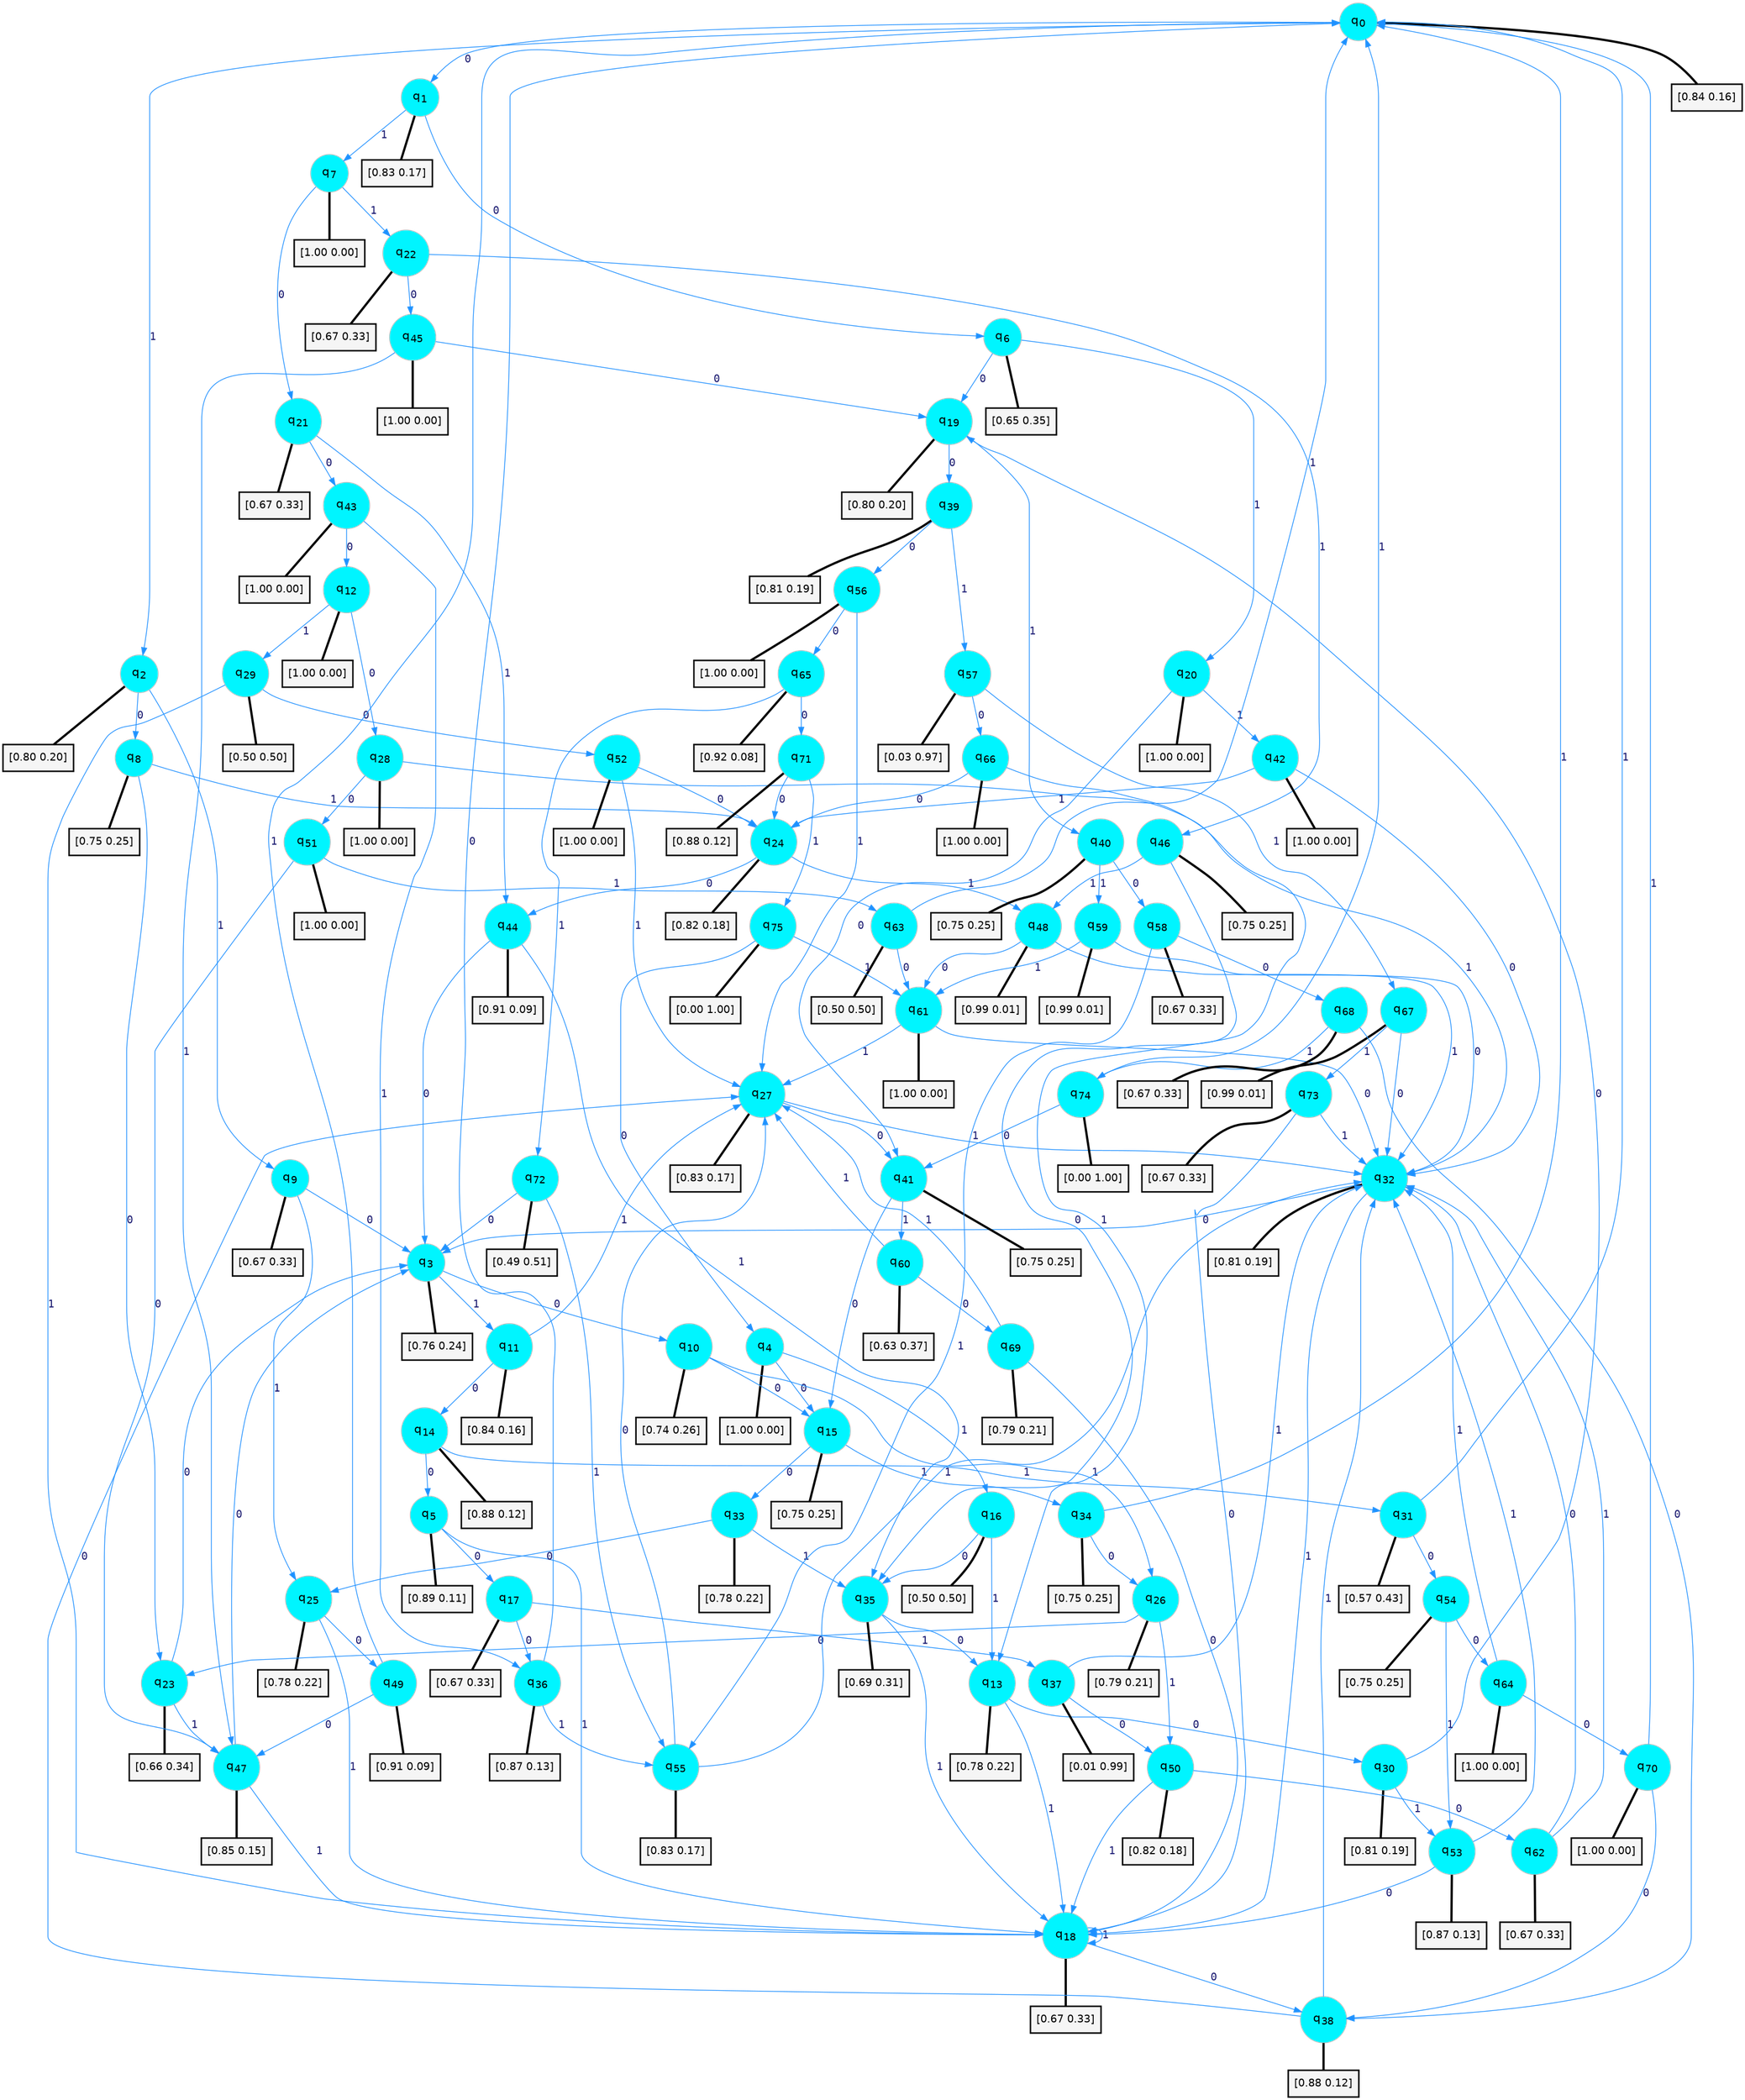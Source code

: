 digraph G {
graph [
bgcolor=transparent, dpi=300, rankdir=TD, size="40,25"];
node [
color=gray, fillcolor=turquoise1, fontcolor=black, fontname=Helvetica, fontsize=16, fontweight=bold, shape=circle, style=filled];
edge [
arrowsize=1, color=dodgerblue1, fontcolor=midnightblue, fontname=courier, fontweight=bold, penwidth=1, style=solid, weight=20];
0[label=<q<SUB>0</SUB>>];
1[label=<q<SUB>1</SUB>>];
2[label=<q<SUB>2</SUB>>];
3[label=<q<SUB>3</SUB>>];
4[label=<q<SUB>4</SUB>>];
5[label=<q<SUB>5</SUB>>];
6[label=<q<SUB>6</SUB>>];
7[label=<q<SUB>7</SUB>>];
8[label=<q<SUB>8</SUB>>];
9[label=<q<SUB>9</SUB>>];
10[label=<q<SUB>10</SUB>>];
11[label=<q<SUB>11</SUB>>];
12[label=<q<SUB>12</SUB>>];
13[label=<q<SUB>13</SUB>>];
14[label=<q<SUB>14</SUB>>];
15[label=<q<SUB>15</SUB>>];
16[label=<q<SUB>16</SUB>>];
17[label=<q<SUB>17</SUB>>];
18[label=<q<SUB>18</SUB>>];
19[label=<q<SUB>19</SUB>>];
20[label=<q<SUB>20</SUB>>];
21[label=<q<SUB>21</SUB>>];
22[label=<q<SUB>22</SUB>>];
23[label=<q<SUB>23</SUB>>];
24[label=<q<SUB>24</SUB>>];
25[label=<q<SUB>25</SUB>>];
26[label=<q<SUB>26</SUB>>];
27[label=<q<SUB>27</SUB>>];
28[label=<q<SUB>28</SUB>>];
29[label=<q<SUB>29</SUB>>];
30[label=<q<SUB>30</SUB>>];
31[label=<q<SUB>31</SUB>>];
32[label=<q<SUB>32</SUB>>];
33[label=<q<SUB>33</SUB>>];
34[label=<q<SUB>34</SUB>>];
35[label=<q<SUB>35</SUB>>];
36[label=<q<SUB>36</SUB>>];
37[label=<q<SUB>37</SUB>>];
38[label=<q<SUB>38</SUB>>];
39[label=<q<SUB>39</SUB>>];
40[label=<q<SUB>40</SUB>>];
41[label=<q<SUB>41</SUB>>];
42[label=<q<SUB>42</SUB>>];
43[label=<q<SUB>43</SUB>>];
44[label=<q<SUB>44</SUB>>];
45[label=<q<SUB>45</SUB>>];
46[label=<q<SUB>46</SUB>>];
47[label=<q<SUB>47</SUB>>];
48[label=<q<SUB>48</SUB>>];
49[label=<q<SUB>49</SUB>>];
50[label=<q<SUB>50</SUB>>];
51[label=<q<SUB>51</SUB>>];
52[label=<q<SUB>52</SUB>>];
53[label=<q<SUB>53</SUB>>];
54[label=<q<SUB>54</SUB>>];
55[label=<q<SUB>55</SUB>>];
56[label=<q<SUB>56</SUB>>];
57[label=<q<SUB>57</SUB>>];
58[label=<q<SUB>58</SUB>>];
59[label=<q<SUB>59</SUB>>];
60[label=<q<SUB>60</SUB>>];
61[label=<q<SUB>61</SUB>>];
62[label=<q<SUB>62</SUB>>];
63[label=<q<SUB>63</SUB>>];
64[label=<q<SUB>64</SUB>>];
65[label=<q<SUB>65</SUB>>];
66[label=<q<SUB>66</SUB>>];
67[label=<q<SUB>67</SUB>>];
68[label=<q<SUB>68</SUB>>];
69[label=<q<SUB>69</SUB>>];
70[label=<q<SUB>70</SUB>>];
71[label=<q<SUB>71</SUB>>];
72[label=<q<SUB>72</SUB>>];
73[label=<q<SUB>73</SUB>>];
74[label=<q<SUB>74</SUB>>];
75[label=<q<SUB>75</SUB>>];
76[label="[0.84 0.16]", shape=box,fontcolor=black, fontname=Helvetica, fontsize=14, penwidth=2, fillcolor=whitesmoke,color=black];
77[label="[0.83 0.17]", shape=box,fontcolor=black, fontname=Helvetica, fontsize=14, penwidth=2, fillcolor=whitesmoke,color=black];
78[label="[0.80 0.20]", shape=box,fontcolor=black, fontname=Helvetica, fontsize=14, penwidth=2, fillcolor=whitesmoke,color=black];
79[label="[0.76 0.24]", shape=box,fontcolor=black, fontname=Helvetica, fontsize=14, penwidth=2, fillcolor=whitesmoke,color=black];
80[label="[1.00 0.00]", shape=box,fontcolor=black, fontname=Helvetica, fontsize=14, penwidth=2, fillcolor=whitesmoke,color=black];
81[label="[0.89 0.11]", shape=box,fontcolor=black, fontname=Helvetica, fontsize=14, penwidth=2, fillcolor=whitesmoke,color=black];
82[label="[0.65 0.35]", shape=box,fontcolor=black, fontname=Helvetica, fontsize=14, penwidth=2, fillcolor=whitesmoke,color=black];
83[label="[1.00 0.00]", shape=box,fontcolor=black, fontname=Helvetica, fontsize=14, penwidth=2, fillcolor=whitesmoke,color=black];
84[label="[0.75 0.25]", shape=box,fontcolor=black, fontname=Helvetica, fontsize=14, penwidth=2, fillcolor=whitesmoke,color=black];
85[label="[0.67 0.33]", shape=box,fontcolor=black, fontname=Helvetica, fontsize=14, penwidth=2, fillcolor=whitesmoke,color=black];
86[label="[0.74 0.26]", shape=box,fontcolor=black, fontname=Helvetica, fontsize=14, penwidth=2, fillcolor=whitesmoke,color=black];
87[label="[0.84 0.16]", shape=box,fontcolor=black, fontname=Helvetica, fontsize=14, penwidth=2, fillcolor=whitesmoke,color=black];
88[label="[1.00 0.00]", shape=box,fontcolor=black, fontname=Helvetica, fontsize=14, penwidth=2, fillcolor=whitesmoke,color=black];
89[label="[0.78 0.22]", shape=box,fontcolor=black, fontname=Helvetica, fontsize=14, penwidth=2, fillcolor=whitesmoke,color=black];
90[label="[0.88 0.12]", shape=box,fontcolor=black, fontname=Helvetica, fontsize=14, penwidth=2, fillcolor=whitesmoke,color=black];
91[label="[0.75 0.25]", shape=box,fontcolor=black, fontname=Helvetica, fontsize=14, penwidth=2, fillcolor=whitesmoke,color=black];
92[label="[0.50 0.50]", shape=box,fontcolor=black, fontname=Helvetica, fontsize=14, penwidth=2, fillcolor=whitesmoke,color=black];
93[label="[0.67 0.33]", shape=box,fontcolor=black, fontname=Helvetica, fontsize=14, penwidth=2, fillcolor=whitesmoke,color=black];
94[label="[0.67 0.33]", shape=box,fontcolor=black, fontname=Helvetica, fontsize=14, penwidth=2, fillcolor=whitesmoke,color=black];
95[label="[0.80 0.20]", shape=box,fontcolor=black, fontname=Helvetica, fontsize=14, penwidth=2, fillcolor=whitesmoke,color=black];
96[label="[1.00 0.00]", shape=box,fontcolor=black, fontname=Helvetica, fontsize=14, penwidth=2, fillcolor=whitesmoke,color=black];
97[label="[0.67 0.33]", shape=box,fontcolor=black, fontname=Helvetica, fontsize=14, penwidth=2, fillcolor=whitesmoke,color=black];
98[label="[0.67 0.33]", shape=box,fontcolor=black, fontname=Helvetica, fontsize=14, penwidth=2, fillcolor=whitesmoke,color=black];
99[label="[0.66 0.34]", shape=box,fontcolor=black, fontname=Helvetica, fontsize=14, penwidth=2, fillcolor=whitesmoke,color=black];
100[label="[0.82 0.18]", shape=box,fontcolor=black, fontname=Helvetica, fontsize=14, penwidth=2, fillcolor=whitesmoke,color=black];
101[label="[0.78 0.22]", shape=box,fontcolor=black, fontname=Helvetica, fontsize=14, penwidth=2, fillcolor=whitesmoke,color=black];
102[label="[0.79 0.21]", shape=box,fontcolor=black, fontname=Helvetica, fontsize=14, penwidth=2, fillcolor=whitesmoke,color=black];
103[label="[0.83 0.17]", shape=box,fontcolor=black, fontname=Helvetica, fontsize=14, penwidth=2, fillcolor=whitesmoke,color=black];
104[label="[1.00 0.00]", shape=box,fontcolor=black, fontname=Helvetica, fontsize=14, penwidth=2, fillcolor=whitesmoke,color=black];
105[label="[0.50 0.50]", shape=box,fontcolor=black, fontname=Helvetica, fontsize=14, penwidth=2, fillcolor=whitesmoke,color=black];
106[label="[0.81 0.19]", shape=box,fontcolor=black, fontname=Helvetica, fontsize=14, penwidth=2, fillcolor=whitesmoke,color=black];
107[label="[0.57 0.43]", shape=box,fontcolor=black, fontname=Helvetica, fontsize=14, penwidth=2, fillcolor=whitesmoke,color=black];
108[label="[0.81 0.19]", shape=box,fontcolor=black, fontname=Helvetica, fontsize=14, penwidth=2, fillcolor=whitesmoke,color=black];
109[label="[0.78 0.22]", shape=box,fontcolor=black, fontname=Helvetica, fontsize=14, penwidth=2, fillcolor=whitesmoke,color=black];
110[label="[0.75 0.25]", shape=box,fontcolor=black, fontname=Helvetica, fontsize=14, penwidth=2, fillcolor=whitesmoke,color=black];
111[label="[0.69 0.31]", shape=box,fontcolor=black, fontname=Helvetica, fontsize=14, penwidth=2, fillcolor=whitesmoke,color=black];
112[label="[0.87 0.13]", shape=box,fontcolor=black, fontname=Helvetica, fontsize=14, penwidth=2, fillcolor=whitesmoke,color=black];
113[label="[0.01 0.99]", shape=box,fontcolor=black, fontname=Helvetica, fontsize=14, penwidth=2, fillcolor=whitesmoke,color=black];
114[label="[0.88 0.12]", shape=box,fontcolor=black, fontname=Helvetica, fontsize=14, penwidth=2, fillcolor=whitesmoke,color=black];
115[label="[0.81 0.19]", shape=box,fontcolor=black, fontname=Helvetica, fontsize=14, penwidth=2, fillcolor=whitesmoke,color=black];
116[label="[0.75 0.25]", shape=box,fontcolor=black, fontname=Helvetica, fontsize=14, penwidth=2, fillcolor=whitesmoke,color=black];
117[label="[0.75 0.25]", shape=box,fontcolor=black, fontname=Helvetica, fontsize=14, penwidth=2, fillcolor=whitesmoke,color=black];
118[label="[1.00 0.00]", shape=box,fontcolor=black, fontname=Helvetica, fontsize=14, penwidth=2, fillcolor=whitesmoke,color=black];
119[label="[1.00 0.00]", shape=box,fontcolor=black, fontname=Helvetica, fontsize=14, penwidth=2, fillcolor=whitesmoke,color=black];
120[label="[0.91 0.09]", shape=box,fontcolor=black, fontname=Helvetica, fontsize=14, penwidth=2, fillcolor=whitesmoke,color=black];
121[label="[1.00 0.00]", shape=box,fontcolor=black, fontname=Helvetica, fontsize=14, penwidth=2, fillcolor=whitesmoke,color=black];
122[label="[0.75 0.25]", shape=box,fontcolor=black, fontname=Helvetica, fontsize=14, penwidth=2, fillcolor=whitesmoke,color=black];
123[label="[0.85 0.15]", shape=box,fontcolor=black, fontname=Helvetica, fontsize=14, penwidth=2, fillcolor=whitesmoke,color=black];
124[label="[0.99 0.01]", shape=box,fontcolor=black, fontname=Helvetica, fontsize=14, penwidth=2, fillcolor=whitesmoke,color=black];
125[label="[0.91 0.09]", shape=box,fontcolor=black, fontname=Helvetica, fontsize=14, penwidth=2, fillcolor=whitesmoke,color=black];
126[label="[0.82 0.18]", shape=box,fontcolor=black, fontname=Helvetica, fontsize=14, penwidth=2, fillcolor=whitesmoke,color=black];
127[label="[1.00 0.00]", shape=box,fontcolor=black, fontname=Helvetica, fontsize=14, penwidth=2, fillcolor=whitesmoke,color=black];
128[label="[1.00 0.00]", shape=box,fontcolor=black, fontname=Helvetica, fontsize=14, penwidth=2, fillcolor=whitesmoke,color=black];
129[label="[0.87 0.13]", shape=box,fontcolor=black, fontname=Helvetica, fontsize=14, penwidth=2, fillcolor=whitesmoke,color=black];
130[label="[0.75 0.25]", shape=box,fontcolor=black, fontname=Helvetica, fontsize=14, penwidth=2, fillcolor=whitesmoke,color=black];
131[label="[0.83 0.17]", shape=box,fontcolor=black, fontname=Helvetica, fontsize=14, penwidth=2, fillcolor=whitesmoke,color=black];
132[label="[1.00 0.00]", shape=box,fontcolor=black, fontname=Helvetica, fontsize=14, penwidth=2, fillcolor=whitesmoke,color=black];
133[label="[0.03 0.97]", shape=box,fontcolor=black, fontname=Helvetica, fontsize=14, penwidth=2, fillcolor=whitesmoke,color=black];
134[label="[0.67 0.33]", shape=box,fontcolor=black, fontname=Helvetica, fontsize=14, penwidth=2, fillcolor=whitesmoke,color=black];
135[label="[0.99 0.01]", shape=box,fontcolor=black, fontname=Helvetica, fontsize=14, penwidth=2, fillcolor=whitesmoke,color=black];
136[label="[0.63 0.37]", shape=box,fontcolor=black, fontname=Helvetica, fontsize=14, penwidth=2, fillcolor=whitesmoke,color=black];
137[label="[1.00 0.00]", shape=box,fontcolor=black, fontname=Helvetica, fontsize=14, penwidth=2, fillcolor=whitesmoke,color=black];
138[label="[0.67 0.33]", shape=box,fontcolor=black, fontname=Helvetica, fontsize=14, penwidth=2, fillcolor=whitesmoke,color=black];
139[label="[0.50 0.50]", shape=box,fontcolor=black, fontname=Helvetica, fontsize=14, penwidth=2, fillcolor=whitesmoke,color=black];
140[label="[1.00 0.00]", shape=box,fontcolor=black, fontname=Helvetica, fontsize=14, penwidth=2, fillcolor=whitesmoke,color=black];
141[label="[0.92 0.08]", shape=box,fontcolor=black, fontname=Helvetica, fontsize=14, penwidth=2, fillcolor=whitesmoke,color=black];
142[label="[1.00 0.00]", shape=box,fontcolor=black, fontname=Helvetica, fontsize=14, penwidth=2, fillcolor=whitesmoke,color=black];
143[label="[0.99 0.01]", shape=box,fontcolor=black, fontname=Helvetica, fontsize=14, penwidth=2, fillcolor=whitesmoke,color=black];
144[label="[0.67 0.33]", shape=box,fontcolor=black, fontname=Helvetica, fontsize=14, penwidth=2, fillcolor=whitesmoke,color=black];
145[label="[0.79 0.21]", shape=box,fontcolor=black, fontname=Helvetica, fontsize=14, penwidth=2, fillcolor=whitesmoke,color=black];
146[label="[1.00 0.00]", shape=box,fontcolor=black, fontname=Helvetica, fontsize=14, penwidth=2, fillcolor=whitesmoke,color=black];
147[label="[0.88 0.12]", shape=box,fontcolor=black, fontname=Helvetica, fontsize=14, penwidth=2, fillcolor=whitesmoke,color=black];
148[label="[0.49 0.51]", shape=box,fontcolor=black, fontname=Helvetica, fontsize=14, penwidth=2, fillcolor=whitesmoke,color=black];
149[label="[0.67 0.33]", shape=box,fontcolor=black, fontname=Helvetica, fontsize=14, penwidth=2, fillcolor=whitesmoke,color=black];
150[label="[0.00 1.00]", shape=box,fontcolor=black, fontname=Helvetica, fontsize=14, penwidth=2, fillcolor=whitesmoke,color=black];
151[label="[0.00 1.00]", shape=box,fontcolor=black, fontname=Helvetica, fontsize=14, penwidth=2, fillcolor=whitesmoke,color=black];
0->1 [label=0];
0->2 [label=1];
0->76 [arrowhead=none, penwidth=3,color=black];
1->6 [label=0];
1->7 [label=1];
1->77 [arrowhead=none, penwidth=3,color=black];
2->8 [label=0];
2->9 [label=1];
2->78 [arrowhead=none, penwidth=3,color=black];
3->10 [label=0];
3->11 [label=1];
3->79 [arrowhead=none, penwidth=3,color=black];
4->15 [label=0];
4->16 [label=1];
4->80 [arrowhead=none, penwidth=3,color=black];
5->17 [label=0];
5->18 [label=1];
5->81 [arrowhead=none, penwidth=3,color=black];
6->19 [label=0];
6->20 [label=1];
6->82 [arrowhead=none, penwidth=3,color=black];
7->21 [label=0];
7->22 [label=1];
7->83 [arrowhead=none, penwidth=3,color=black];
8->23 [label=0];
8->24 [label=1];
8->84 [arrowhead=none, penwidth=3,color=black];
9->3 [label=0];
9->25 [label=1];
9->85 [arrowhead=none, penwidth=3,color=black];
10->15 [label=0];
10->26 [label=1];
10->86 [arrowhead=none, penwidth=3,color=black];
11->14 [label=0];
11->27 [label=1];
11->87 [arrowhead=none, penwidth=3,color=black];
12->28 [label=0];
12->29 [label=1];
12->88 [arrowhead=none, penwidth=3,color=black];
13->30 [label=0];
13->18 [label=1];
13->89 [arrowhead=none, penwidth=3,color=black];
14->5 [label=0];
14->31 [label=1];
14->90 [arrowhead=none, penwidth=3,color=black];
15->33 [label=0];
15->34 [label=1];
15->91 [arrowhead=none, penwidth=3,color=black];
16->35 [label=0];
16->13 [label=1];
16->92 [arrowhead=none, penwidth=3,color=black];
17->36 [label=0];
17->37 [label=1];
17->93 [arrowhead=none, penwidth=3,color=black];
18->38 [label=0];
18->18 [label=1];
18->94 [arrowhead=none, penwidth=3,color=black];
19->39 [label=0];
19->40 [label=1];
19->95 [arrowhead=none, penwidth=3,color=black];
20->41 [label=0];
20->42 [label=1];
20->96 [arrowhead=none, penwidth=3,color=black];
21->43 [label=0];
21->44 [label=1];
21->97 [arrowhead=none, penwidth=3,color=black];
22->45 [label=0];
22->46 [label=1];
22->98 [arrowhead=none, penwidth=3,color=black];
23->3 [label=0];
23->47 [label=1];
23->99 [arrowhead=none, penwidth=3,color=black];
24->44 [label=0];
24->48 [label=1];
24->100 [arrowhead=none, penwidth=3,color=black];
25->49 [label=0];
25->18 [label=1];
25->101 [arrowhead=none, penwidth=3,color=black];
26->23 [label=0];
26->50 [label=1];
26->102 [arrowhead=none, penwidth=3,color=black];
27->41 [label=0];
27->32 [label=1];
27->103 [arrowhead=none, penwidth=3,color=black];
28->51 [label=0];
28->32 [label=1];
28->104 [arrowhead=none, penwidth=3,color=black];
29->52 [label=0];
29->18 [label=1];
29->105 [arrowhead=none, penwidth=3,color=black];
30->19 [label=0];
30->53 [label=1];
30->106 [arrowhead=none, penwidth=3,color=black];
31->54 [label=0];
31->0 [label=1];
31->107 [arrowhead=none, penwidth=3,color=black];
32->3 [label=0];
32->18 [label=1];
32->108 [arrowhead=none, penwidth=3,color=black];
33->25 [label=0];
33->35 [label=1];
33->109 [arrowhead=none, penwidth=3,color=black];
34->26 [label=0];
34->0 [label=1];
34->110 [arrowhead=none, penwidth=3,color=black];
35->13 [label=0];
35->18 [label=1];
35->111 [arrowhead=none, penwidth=3,color=black];
36->0 [label=0];
36->55 [label=1];
36->112 [arrowhead=none, penwidth=3,color=black];
37->50 [label=0];
37->32 [label=1];
37->113 [arrowhead=none, penwidth=3,color=black];
38->27 [label=0];
38->32 [label=1];
38->114 [arrowhead=none, penwidth=3,color=black];
39->56 [label=0];
39->57 [label=1];
39->115 [arrowhead=none, penwidth=3,color=black];
40->58 [label=0];
40->59 [label=1];
40->116 [arrowhead=none, penwidth=3,color=black];
41->15 [label=0];
41->60 [label=1];
41->117 [arrowhead=none, penwidth=3,color=black];
42->32 [label=0];
42->24 [label=1];
42->118 [arrowhead=none, penwidth=3,color=black];
43->12 [label=0];
43->36 [label=1];
43->119 [arrowhead=none, penwidth=3,color=black];
44->3 [label=0];
44->35 [label=1];
44->120 [arrowhead=none, penwidth=3,color=black];
45->19 [label=0];
45->47 [label=1];
45->121 [arrowhead=none, penwidth=3,color=black];
46->35 [label=0];
46->48 [label=1];
46->122 [arrowhead=none, penwidth=3,color=black];
47->3 [label=0];
47->18 [label=1];
47->123 [arrowhead=none, penwidth=3,color=black];
48->61 [label=0];
48->32 [label=1];
48->124 [arrowhead=none, penwidth=3,color=black];
49->47 [label=0];
49->0 [label=1];
49->125 [arrowhead=none, penwidth=3,color=black];
50->62 [label=0];
50->18 [label=1];
50->126 [arrowhead=none, penwidth=3,color=black];
51->47 [label=0];
51->63 [label=1];
51->127 [arrowhead=none, penwidth=3,color=black];
52->24 [label=0];
52->27 [label=1];
52->128 [arrowhead=none, penwidth=3,color=black];
53->18 [label=0];
53->32 [label=1];
53->129 [arrowhead=none, penwidth=3,color=black];
54->64 [label=0];
54->53 [label=1];
54->130 [arrowhead=none, penwidth=3,color=black];
55->27 [label=0];
55->32 [label=1];
55->131 [arrowhead=none, penwidth=3,color=black];
56->65 [label=0];
56->27 [label=1];
56->132 [arrowhead=none, penwidth=3,color=black];
57->66 [label=0];
57->67 [label=1];
57->133 [arrowhead=none, penwidth=3,color=black];
58->68 [label=0];
58->55 [label=1];
58->134 [arrowhead=none, penwidth=3,color=black];
59->32 [label=0];
59->61 [label=1];
59->135 [arrowhead=none, penwidth=3,color=black];
60->69 [label=0];
60->27 [label=1];
60->136 [arrowhead=none, penwidth=3,color=black];
61->32 [label=0];
61->27 [label=1];
61->137 [arrowhead=none, penwidth=3,color=black];
62->32 [label=0];
62->32 [label=1];
62->138 [arrowhead=none, penwidth=3,color=black];
63->61 [label=0];
63->0 [label=1];
63->139 [arrowhead=none, penwidth=3,color=black];
64->70 [label=0];
64->32 [label=1];
64->140 [arrowhead=none, penwidth=3,color=black];
65->71 [label=0];
65->72 [label=1];
65->141 [arrowhead=none, penwidth=3,color=black];
66->24 [label=0];
66->13 [label=1];
66->142 [arrowhead=none, penwidth=3,color=black];
67->32 [label=0];
67->73 [label=1];
67->143 [arrowhead=none, penwidth=3,color=black];
68->38 [label=0];
68->74 [label=1];
68->144 [arrowhead=none, penwidth=3,color=black];
69->18 [label=0];
69->27 [label=1];
69->145 [arrowhead=none, penwidth=3,color=black];
70->38 [label=0];
70->0 [label=1];
70->146 [arrowhead=none, penwidth=3,color=black];
71->24 [label=0];
71->75 [label=1];
71->147 [arrowhead=none, penwidth=3,color=black];
72->3 [label=0];
72->55 [label=1];
72->148 [arrowhead=none, penwidth=3,color=black];
73->18 [label=0];
73->32 [label=1];
73->149 [arrowhead=none, penwidth=3,color=black];
74->41 [label=0];
74->0 [label=1];
74->150 [arrowhead=none, penwidth=3,color=black];
75->4 [label=0];
75->61 [label=1];
75->151 [arrowhead=none, penwidth=3,color=black];
}
